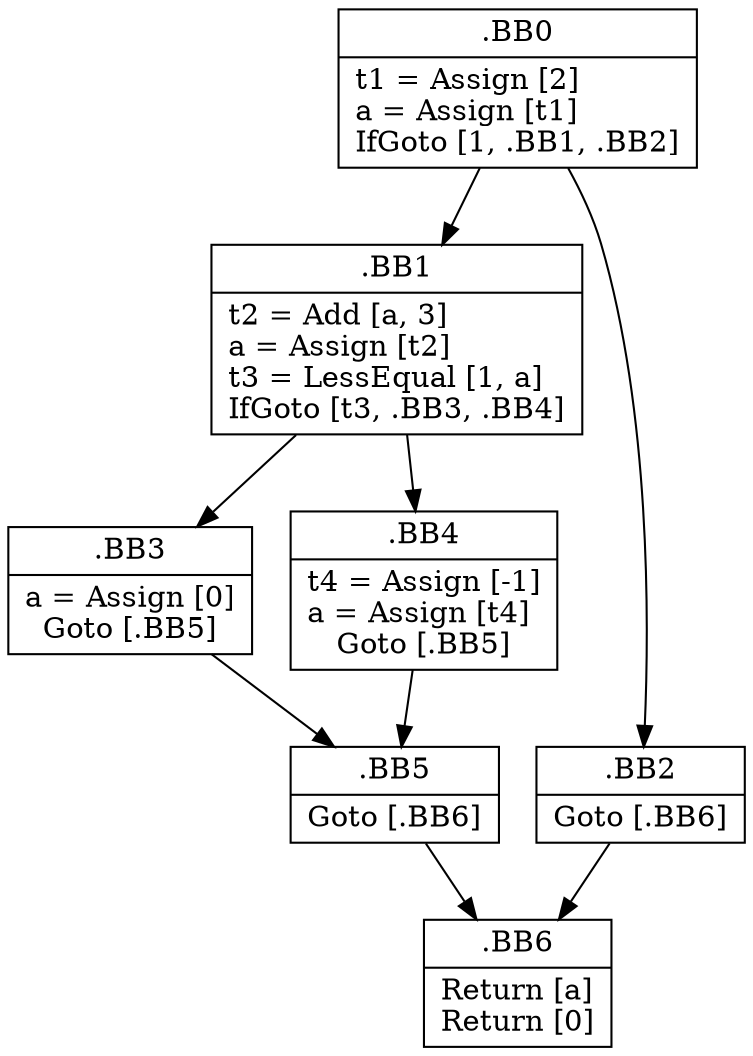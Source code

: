 digraph G { graph [rankdir=TD]; node [shape=record];
 bb_140487750167376[shape=record,label="{ .BB0 | t1 = Assign [2]\la = Assign [t1]\lIfGoto [1, .BB1, .BB2]}"];
 bb_140487750167376 -> bb_140487750168272;
 bb_140487750167376 -> bb_140487750168464;
 bb_140487750168272[shape=record,label="{ .BB1 | t2 = Add [a, 3]\la = Assign [t2]\lt3 = LessEqual [1, a]\lIfGoto [t3, .BB3, .BB4]}"];
 bb_140487750168272 -> bb_140487750230800;
 bb_140487750168272 -> bb_140487750231056;
 bb_140487750168464[shape=record,label="{ .BB2 | Goto [.BB6]}"];
 bb_140487750168464 -> bb_140487750230224;
 bb_140487750230800[shape=record,label="{ .BB3 | a = Assign [0]\lGoto [.BB5]}"];
 bb_140487750230800 -> bb_140487750231376;
 bb_140487750231056[shape=record,label="{ .BB4 | t4 = Assign [-1]\la = Assign [t4]\lGoto [.BB5]}"];
 bb_140487750231056 -> bb_140487750231376;
 bb_140487750231376[shape=record,label="{ .BB5 | Goto [.BB6]}"];
 bb_140487750231376 -> bb_140487750230224;
 bb_140487750230224[shape=record,label="{ .BB6 | Return [a]\lReturn [0]}"];
}
